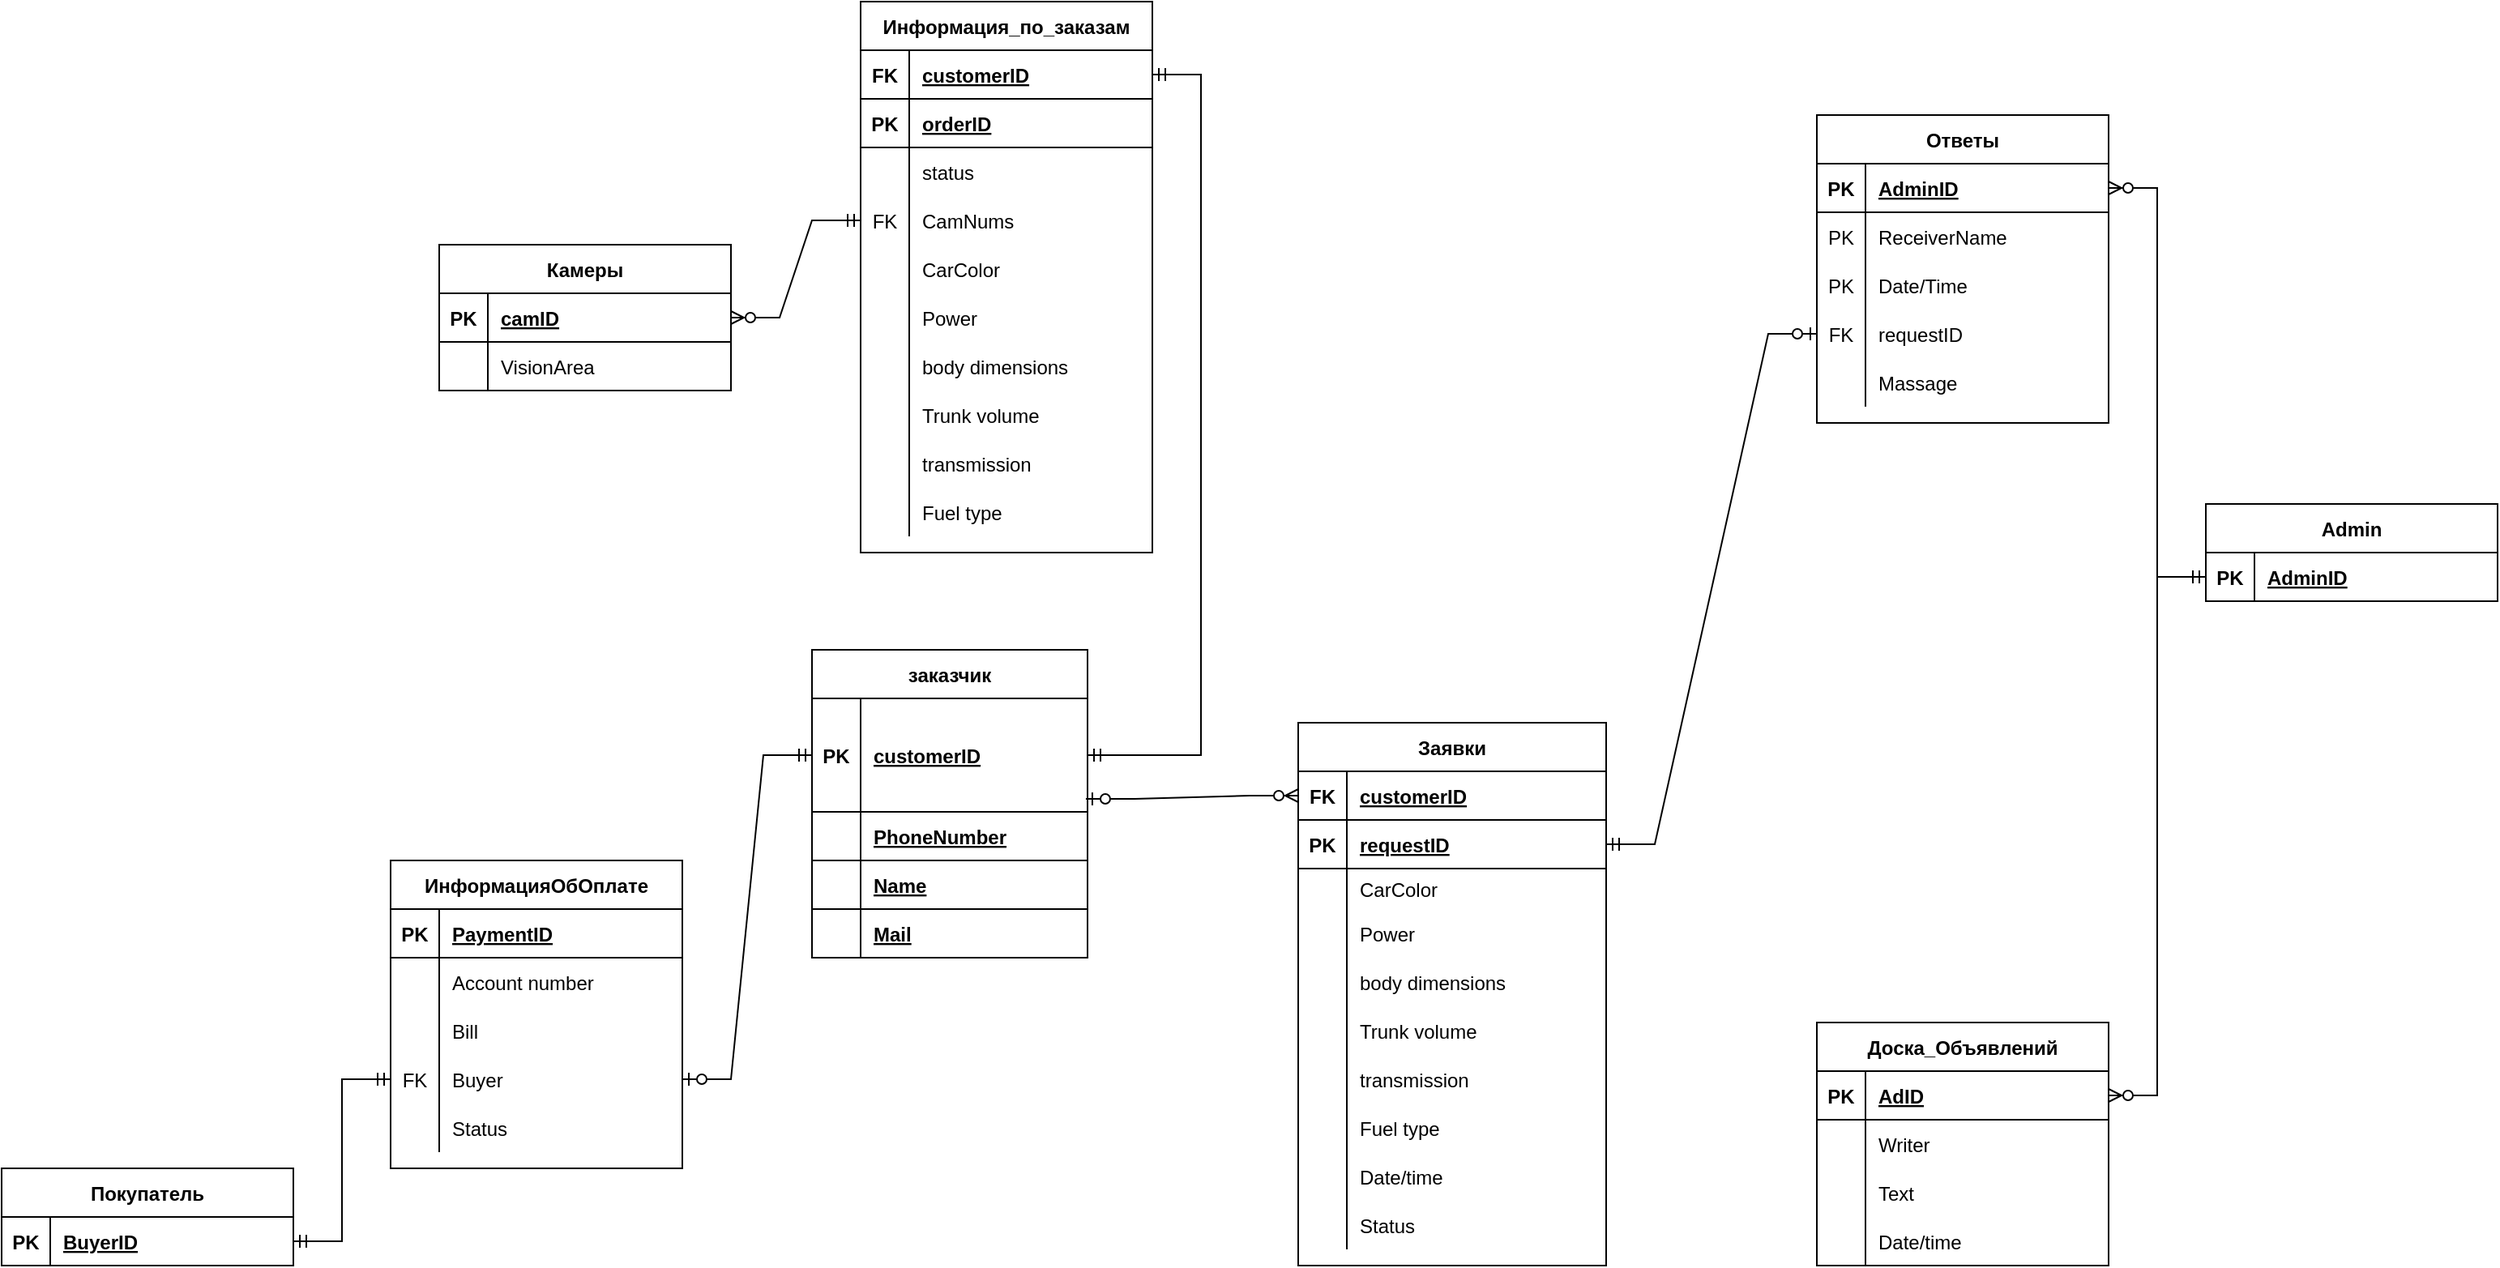 <mxfile version="15.6.1" type="github">
  <diagram id="5PPAPpFgHnyFF3GMOFxI" name="Page-1">
    <mxGraphModel dx="2310" dy="827" grid="1" gridSize="10" guides="1" tooltips="1" connect="1" arrows="1" fold="1" page="1" pageScale="1" pageWidth="827" pageHeight="1169" math="0" shadow="0">
      <root>
        <mxCell id="0" />
        <mxCell id="1" parent="0" />
        <mxCell id="l3ObExlQF_Qpt5okCLyQ-3" value="заказчик" style="shape=table;startSize=30;container=1;collapsible=1;childLayout=tableLayout;fixedRows=1;rowLines=0;fontStyle=1;align=center;resizeLast=1;" parent="1" vertex="1">
          <mxGeometry x="180" y="430" width="170" height="190" as="geometry">
            <mxRectangle x="180" y="480" width="80" height="30" as="alternateBounds" />
          </mxGeometry>
        </mxCell>
        <mxCell id="l3ObExlQF_Qpt5okCLyQ-4" value="" style="shape=partialRectangle;collapsible=0;dropTarget=0;pointerEvents=0;fillColor=none;top=0;left=0;bottom=1;right=0;points=[[0,0.5],[1,0.5]];portConstraint=eastwest;" parent="l3ObExlQF_Qpt5okCLyQ-3" vertex="1">
          <mxGeometry y="30" width="170" height="70" as="geometry" />
        </mxCell>
        <mxCell id="l3ObExlQF_Qpt5okCLyQ-5" value="PK" style="shape=partialRectangle;connectable=0;fillColor=none;top=0;left=0;bottom=0;right=0;fontStyle=1;overflow=hidden;" parent="l3ObExlQF_Qpt5okCLyQ-4" vertex="1">
          <mxGeometry width="30" height="70" as="geometry">
            <mxRectangle width="30" height="70" as="alternateBounds" />
          </mxGeometry>
        </mxCell>
        <mxCell id="l3ObExlQF_Qpt5okCLyQ-6" value="customerID" style="shape=partialRectangle;connectable=0;fillColor=none;top=0;left=0;bottom=0;right=0;align=left;spacingLeft=6;fontStyle=5;overflow=hidden;" parent="l3ObExlQF_Qpt5okCLyQ-4" vertex="1">
          <mxGeometry x="30" width="140" height="70" as="geometry">
            <mxRectangle width="140" height="70" as="alternateBounds" />
          </mxGeometry>
        </mxCell>
        <mxCell id="l3ObExlQF_Qpt5okCLyQ-190" style="shape=partialRectangle;collapsible=0;dropTarget=0;pointerEvents=0;fillColor=none;top=0;left=0;bottom=1;right=0;points=[[0,0.5],[1,0.5]];portConstraint=eastwest;" parent="l3ObExlQF_Qpt5okCLyQ-3" vertex="1">
          <mxGeometry y="100" width="170" height="30" as="geometry" />
        </mxCell>
        <mxCell id="l3ObExlQF_Qpt5okCLyQ-191" style="shape=partialRectangle;connectable=0;fillColor=none;top=0;left=0;bottom=0;right=0;fontStyle=1;overflow=hidden;" parent="l3ObExlQF_Qpt5okCLyQ-190" vertex="1">
          <mxGeometry width="30" height="30" as="geometry">
            <mxRectangle width="30" height="30" as="alternateBounds" />
          </mxGeometry>
        </mxCell>
        <mxCell id="l3ObExlQF_Qpt5okCLyQ-192" value="PhoneNumber" style="shape=partialRectangle;connectable=0;fillColor=none;top=0;left=0;bottom=0;right=0;align=left;spacingLeft=6;fontStyle=5;overflow=hidden;" parent="l3ObExlQF_Qpt5okCLyQ-190" vertex="1">
          <mxGeometry x="30" width="140" height="30" as="geometry">
            <mxRectangle width="140" height="30" as="alternateBounds" />
          </mxGeometry>
        </mxCell>
        <mxCell id="l3ObExlQF_Qpt5okCLyQ-193" style="shape=partialRectangle;collapsible=0;dropTarget=0;pointerEvents=0;fillColor=none;top=0;left=0;bottom=1;right=0;points=[[0,0.5],[1,0.5]];portConstraint=eastwest;" parent="l3ObExlQF_Qpt5okCLyQ-3" vertex="1">
          <mxGeometry y="130" width="170" height="30" as="geometry" />
        </mxCell>
        <mxCell id="l3ObExlQF_Qpt5okCLyQ-194" style="shape=partialRectangle;connectable=0;fillColor=none;top=0;left=0;bottom=0;right=0;fontStyle=1;overflow=hidden;" parent="l3ObExlQF_Qpt5okCLyQ-193" vertex="1">
          <mxGeometry width="30" height="30" as="geometry">
            <mxRectangle width="30" height="30" as="alternateBounds" />
          </mxGeometry>
        </mxCell>
        <mxCell id="l3ObExlQF_Qpt5okCLyQ-195" value="Name" style="shape=partialRectangle;connectable=0;fillColor=none;top=0;left=0;bottom=0;right=0;align=left;spacingLeft=6;fontStyle=5;overflow=hidden;" parent="l3ObExlQF_Qpt5okCLyQ-193" vertex="1">
          <mxGeometry x="30" width="140" height="30" as="geometry">
            <mxRectangle width="140" height="30" as="alternateBounds" />
          </mxGeometry>
        </mxCell>
        <mxCell id="l3ObExlQF_Qpt5okCLyQ-196" style="shape=partialRectangle;collapsible=0;dropTarget=0;pointerEvents=0;fillColor=none;top=0;left=0;bottom=1;right=0;points=[[0,0.5],[1,0.5]];portConstraint=eastwest;" parent="l3ObExlQF_Qpt5okCLyQ-3" vertex="1">
          <mxGeometry y="160" width="170" height="30" as="geometry" />
        </mxCell>
        <mxCell id="l3ObExlQF_Qpt5okCLyQ-197" style="shape=partialRectangle;connectable=0;fillColor=none;top=0;left=0;bottom=0;right=0;fontStyle=1;overflow=hidden;" parent="l3ObExlQF_Qpt5okCLyQ-196" vertex="1">
          <mxGeometry width="30" height="30" as="geometry">
            <mxRectangle width="30" height="30" as="alternateBounds" />
          </mxGeometry>
        </mxCell>
        <mxCell id="l3ObExlQF_Qpt5okCLyQ-198" value="Mail" style="shape=partialRectangle;connectable=0;fillColor=none;top=0;left=0;bottom=0;right=0;align=left;spacingLeft=6;fontStyle=5;overflow=hidden;" parent="l3ObExlQF_Qpt5okCLyQ-196" vertex="1">
          <mxGeometry x="30" width="140" height="30" as="geometry">
            <mxRectangle width="140" height="30" as="alternateBounds" />
          </mxGeometry>
        </mxCell>
        <mxCell id="l3ObExlQF_Qpt5okCLyQ-16" value="Ответы" style="shape=table;startSize=30;container=1;collapsible=1;childLayout=tableLayout;fixedRows=1;rowLines=0;fontStyle=1;align=center;resizeLast=1;" parent="1" vertex="1">
          <mxGeometry x="800" y="100" width="180" height="190" as="geometry" />
        </mxCell>
        <mxCell id="l3ObExlQF_Qpt5okCLyQ-17" value="" style="shape=partialRectangle;collapsible=0;dropTarget=0;pointerEvents=0;fillColor=none;top=0;left=0;bottom=1;right=0;points=[[0,0.5],[1,0.5]];portConstraint=eastwest;" parent="l3ObExlQF_Qpt5okCLyQ-16" vertex="1">
          <mxGeometry y="30" width="180" height="30" as="geometry" />
        </mxCell>
        <mxCell id="l3ObExlQF_Qpt5okCLyQ-18" value="PK" style="shape=partialRectangle;connectable=0;fillColor=none;top=0;left=0;bottom=0;right=0;fontStyle=1;overflow=hidden;" parent="l3ObExlQF_Qpt5okCLyQ-17" vertex="1">
          <mxGeometry width="30" height="30" as="geometry">
            <mxRectangle width="30" height="30" as="alternateBounds" />
          </mxGeometry>
        </mxCell>
        <mxCell id="l3ObExlQF_Qpt5okCLyQ-19" value="AdminID" style="shape=partialRectangle;connectable=0;fillColor=none;top=0;left=0;bottom=0;right=0;align=left;spacingLeft=6;fontStyle=5;overflow=hidden;" parent="l3ObExlQF_Qpt5okCLyQ-17" vertex="1">
          <mxGeometry x="30" width="150" height="30" as="geometry">
            <mxRectangle width="150" height="30" as="alternateBounds" />
          </mxGeometry>
        </mxCell>
        <mxCell id="l3ObExlQF_Qpt5okCLyQ-20" value="" style="shape=partialRectangle;collapsible=0;dropTarget=0;pointerEvents=0;fillColor=none;top=0;left=0;bottom=0;right=0;points=[[0,0.5],[1,0.5]];portConstraint=eastwest;" parent="l3ObExlQF_Qpt5okCLyQ-16" vertex="1">
          <mxGeometry y="60" width="180" height="30" as="geometry" />
        </mxCell>
        <mxCell id="l3ObExlQF_Qpt5okCLyQ-21" value="PK" style="shape=partialRectangle;connectable=0;fillColor=none;top=0;left=0;bottom=0;right=0;editable=1;overflow=hidden;" parent="l3ObExlQF_Qpt5okCLyQ-20" vertex="1">
          <mxGeometry width="30" height="30" as="geometry">
            <mxRectangle width="30" height="30" as="alternateBounds" />
          </mxGeometry>
        </mxCell>
        <mxCell id="l3ObExlQF_Qpt5okCLyQ-22" value="ReceiverName" style="shape=partialRectangle;connectable=0;fillColor=none;top=0;left=0;bottom=0;right=0;align=left;spacingLeft=6;overflow=hidden;" parent="l3ObExlQF_Qpt5okCLyQ-20" vertex="1">
          <mxGeometry x="30" width="150" height="30" as="geometry">
            <mxRectangle width="150" height="30" as="alternateBounds" />
          </mxGeometry>
        </mxCell>
        <mxCell id="l3ObExlQF_Qpt5okCLyQ-23" value="" style="shape=partialRectangle;collapsible=0;dropTarget=0;pointerEvents=0;fillColor=none;top=0;left=0;bottom=0;right=0;points=[[0,0.5],[1,0.5]];portConstraint=eastwest;" parent="l3ObExlQF_Qpt5okCLyQ-16" vertex="1">
          <mxGeometry y="90" width="180" height="30" as="geometry" />
        </mxCell>
        <mxCell id="l3ObExlQF_Qpt5okCLyQ-24" value="PK" style="shape=partialRectangle;connectable=0;fillColor=none;top=0;left=0;bottom=0;right=0;editable=1;overflow=hidden;" parent="l3ObExlQF_Qpt5okCLyQ-23" vertex="1">
          <mxGeometry width="30" height="30" as="geometry">
            <mxRectangle width="30" height="30" as="alternateBounds" />
          </mxGeometry>
        </mxCell>
        <mxCell id="l3ObExlQF_Qpt5okCLyQ-25" value="Date/Time" style="shape=partialRectangle;connectable=0;fillColor=none;top=0;left=0;bottom=0;right=0;align=left;spacingLeft=6;overflow=hidden;" parent="l3ObExlQF_Qpt5okCLyQ-23" vertex="1">
          <mxGeometry x="30" width="150" height="30" as="geometry">
            <mxRectangle width="150" height="30" as="alternateBounds" />
          </mxGeometry>
        </mxCell>
        <mxCell id="l3ObExlQF_Qpt5okCLyQ-264" style="shape=partialRectangle;collapsible=0;dropTarget=0;pointerEvents=0;fillColor=none;top=0;left=0;bottom=0;right=0;points=[[0,0.5],[1,0.5]];portConstraint=eastwest;" parent="l3ObExlQF_Qpt5okCLyQ-16" vertex="1">
          <mxGeometry y="120" width="180" height="30" as="geometry" />
        </mxCell>
        <mxCell id="l3ObExlQF_Qpt5okCLyQ-265" value="FK" style="shape=partialRectangle;connectable=0;fillColor=none;top=0;left=0;bottom=0;right=0;editable=1;overflow=hidden;" parent="l3ObExlQF_Qpt5okCLyQ-264" vertex="1">
          <mxGeometry width="30" height="30" as="geometry">
            <mxRectangle width="30" height="30" as="alternateBounds" />
          </mxGeometry>
        </mxCell>
        <mxCell id="l3ObExlQF_Qpt5okCLyQ-266" value="requestID" style="shape=partialRectangle;connectable=0;fillColor=none;top=0;left=0;bottom=0;right=0;align=left;spacingLeft=6;overflow=hidden;" parent="l3ObExlQF_Qpt5okCLyQ-264" vertex="1">
          <mxGeometry x="30" width="150" height="30" as="geometry">
            <mxRectangle width="150" height="30" as="alternateBounds" />
          </mxGeometry>
        </mxCell>
        <mxCell id="l3ObExlQF_Qpt5okCLyQ-26" value="" style="shape=partialRectangle;collapsible=0;dropTarget=0;pointerEvents=0;fillColor=none;top=0;left=0;bottom=0;right=0;points=[[0,0.5],[1,0.5]];portConstraint=eastwest;" parent="l3ObExlQF_Qpt5okCLyQ-16" vertex="1">
          <mxGeometry y="150" width="180" height="30" as="geometry" />
        </mxCell>
        <mxCell id="l3ObExlQF_Qpt5okCLyQ-27" value="" style="shape=partialRectangle;connectable=0;fillColor=none;top=0;left=0;bottom=0;right=0;editable=1;overflow=hidden;" parent="l3ObExlQF_Qpt5okCLyQ-26" vertex="1">
          <mxGeometry width="30" height="30" as="geometry">
            <mxRectangle width="30" height="30" as="alternateBounds" />
          </mxGeometry>
        </mxCell>
        <mxCell id="l3ObExlQF_Qpt5okCLyQ-28" value="Massage" style="shape=partialRectangle;connectable=0;fillColor=none;top=0;left=0;bottom=0;right=0;align=left;spacingLeft=6;overflow=hidden;" parent="l3ObExlQF_Qpt5okCLyQ-26" vertex="1">
          <mxGeometry x="30" width="150" height="30" as="geometry">
            <mxRectangle width="150" height="30" as="alternateBounds" />
          </mxGeometry>
        </mxCell>
        <mxCell id="l3ObExlQF_Qpt5okCLyQ-29" value="Информация_по_заказам" style="shape=table;startSize=30;container=1;collapsible=1;childLayout=tableLayout;fixedRows=1;rowLines=0;fontStyle=1;align=center;resizeLast=1;" parent="1" vertex="1">
          <mxGeometry x="210" y="30" width="180" height="340" as="geometry">
            <mxRectangle x="390" y="125" width="180" height="30" as="alternateBounds" />
          </mxGeometry>
        </mxCell>
        <mxCell id="l3ObExlQF_Qpt5okCLyQ-259" style="shape=partialRectangle;collapsible=0;dropTarget=0;pointerEvents=0;fillColor=none;top=0;left=0;bottom=1;right=0;points=[[0,0.5],[1,0.5]];portConstraint=eastwest;" parent="l3ObExlQF_Qpt5okCLyQ-29" vertex="1">
          <mxGeometry y="30" width="180" height="30" as="geometry" />
        </mxCell>
        <mxCell id="l3ObExlQF_Qpt5okCLyQ-260" value="FK" style="shape=partialRectangle;connectable=0;fillColor=none;top=0;left=0;bottom=0;right=0;fontStyle=1;overflow=hidden;" parent="l3ObExlQF_Qpt5okCLyQ-259" vertex="1">
          <mxGeometry width="30" height="30" as="geometry">
            <mxRectangle width="30" height="30" as="alternateBounds" />
          </mxGeometry>
        </mxCell>
        <mxCell id="l3ObExlQF_Qpt5okCLyQ-261" value="customerID" style="shape=partialRectangle;connectable=0;fillColor=none;top=0;left=0;bottom=0;right=0;align=left;spacingLeft=6;fontStyle=5;overflow=hidden;" parent="l3ObExlQF_Qpt5okCLyQ-259" vertex="1">
          <mxGeometry x="30" width="150" height="30" as="geometry">
            <mxRectangle width="150" height="30" as="alternateBounds" />
          </mxGeometry>
        </mxCell>
        <mxCell id="l3ObExlQF_Qpt5okCLyQ-30" value="" style="shape=partialRectangle;collapsible=0;dropTarget=0;pointerEvents=0;fillColor=none;top=0;left=0;bottom=1;right=0;points=[[0,0.5],[1,0.5]];portConstraint=eastwest;" parent="l3ObExlQF_Qpt5okCLyQ-29" vertex="1">
          <mxGeometry y="60" width="180" height="30" as="geometry" />
        </mxCell>
        <mxCell id="l3ObExlQF_Qpt5okCLyQ-31" value="PK" style="shape=partialRectangle;connectable=0;fillColor=none;top=0;left=0;bottom=0;right=0;fontStyle=1;overflow=hidden;" parent="l3ObExlQF_Qpt5okCLyQ-30" vertex="1">
          <mxGeometry width="30" height="30" as="geometry">
            <mxRectangle width="30" height="30" as="alternateBounds" />
          </mxGeometry>
        </mxCell>
        <mxCell id="l3ObExlQF_Qpt5okCLyQ-32" value="orderID" style="shape=partialRectangle;connectable=0;fillColor=none;top=0;left=0;bottom=0;right=0;align=left;spacingLeft=6;fontStyle=5;overflow=hidden;" parent="l3ObExlQF_Qpt5okCLyQ-30" vertex="1">
          <mxGeometry x="30" width="150" height="30" as="geometry">
            <mxRectangle width="150" height="30" as="alternateBounds" />
          </mxGeometry>
        </mxCell>
        <mxCell id="l3ObExlQF_Qpt5okCLyQ-33" value="" style="shape=partialRectangle;collapsible=0;dropTarget=0;pointerEvents=0;fillColor=none;top=0;left=0;bottom=0;right=0;points=[[0,0.5],[1,0.5]];portConstraint=eastwest;" parent="l3ObExlQF_Qpt5okCLyQ-29" vertex="1">
          <mxGeometry y="90" width="180" height="30" as="geometry" />
        </mxCell>
        <mxCell id="l3ObExlQF_Qpt5okCLyQ-34" value="" style="shape=partialRectangle;connectable=0;fillColor=none;top=0;left=0;bottom=0;right=0;editable=1;overflow=hidden;" parent="l3ObExlQF_Qpt5okCLyQ-33" vertex="1">
          <mxGeometry width="30" height="30" as="geometry">
            <mxRectangle width="30" height="30" as="alternateBounds" />
          </mxGeometry>
        </mxCell>
        <mxCell id="l3ObExlQF_Qpt5okCLyQ-35" value="status" style="shape=partialRectangle;connectable=0;fillColor=none;top=0;left=0;bottom=0;right=0;align=left;spacingLeft=6;overflow=hidden;" parent="l3ObExlQF_Qpt5okCLyQ-33" vertex="1">
          <mxGeometry x="30" width="150" height="30" as="geometry">
            <mxRectangle width="150" height="30" as="alternateBounds" />
          </mxGeometry>
        </mxCell>
        <mxCell id="l3ObExlQF_Qpt5okCLyQ-36" value="" style="shape=partialRectangle;collapsible=0;dropTarget=0;pointerEvents=0;fillColor=none;top=0;left=0;bottom=0;right=0;points=[[0,0.5],[1,0.5]];portConstraint=eastwest;" parent="l3ObExlQF_Qpt5okCLyQ-29" vertex="1">
          <mxGeometry y="120" width="180" height="30" as="geometry" />
        </mxCell>
        <mxCell id="l3ObExlQF_Qpt5okCLyQ-37" value="FK" style="shape=partialRectangle;connectable=0;fillColor=none;top=0;left=0;bottom=0;right=0;editable=1;overflow=hidden;" parent="l3ObExlQF_Qpt5okCLyQ-36" vertex="1">
          <mxGeometry width="30" height="30" as="geometry">
            <mxRectangle width="30" height="30" as="alternateBounds" />
          </mxGeometry>
        </mxCell>
        <mxCell id="l3ObExlQF_Qpt5okCLyQ-38" value="CamNums" style="shape=partialRectangle;connectable=0;fillColor=none;top=0;left=0;bottom=0;right=0;align=left;spacingLeft=6;overflow=hidden;" parent="l3ObExlQF_Qpt5okCLyQ-36" vertex="1">
          <mxGeometry x="30" width="150" height="30" as="geometry">
            <mxRectangle width="150" height="30" as="alternateBounds" />
          </mxGeometry>
        </mxCell>
        <mxCell id="l3ObExlQF_Qpt5okCLyQ-230" style="shape=partialRectangle;collapsible=0;dropTarget=0;pointerEvents=0;fillColor=none;top=0;left=0;bottom=0;right=0;points=[[0,0.5],[1,0.5]];portConstraint=eastwest;" parent="l3ObExlQF_Qpt5okCLyQ-29" vertex="1">
          <mxGeometry y="150" width="180" height="30" as="geometry" />
        </mxCell>
        <mxCell id="l3ObExlQF_Qpt5okCLyQ-231" style="shape=partialRectangle;connectable=0;fillColor=none;top=0;left=0;bottom=0;right=0;editable=1;overflow=hidden;" parent="l3ObExlQF_Qpt5okCLyQ-230" vertex="1">
          <mxGeometry width="30" height="30" as="geometry">
            <mxRectangle width="30" height="30" as="alternateBounds" />
          </mxGeometry>
        </mxCell>
        <mxCell id="l3ObExlQF_Qpt5okCLyQ-232" value="CarColor" style="shape=partialRectangle;connectable=0;fillColor=none;top=0;left=0;bottom=0;right=0;align=left;spacingLeft=6;overflow=hidden;" parent="l3ObExlQF_Qpt5okCLyQ-230" vertex="1">
          <mxGeometry x="30" width="150" height="30" as="geometry">
            <mxRectangle width="150" height="30" as="alternateBounds" />
          </mxGeometry>
        </mxCell>
        <mxCell id="l3ObExlQF_Qpt5okCLyQ-233" style="shape=partialRectangle;collapsible=0;dropTarget=0;pointerEvents=0;fillColor=none;top=0;left=0;bottom=0;right=0;points=[[0,0.5],[1,0.5]];portConstraint=eastwest;" parent="l3ObExlQF_Qpt5okCLyQ-29" vertex="1">
          <mxGeometry y="180" width="180" height="30" as="geometry" />
        </mxCell>
        <mxCell id="l3ObExlQF_Qpt5okCLyQ-234" style="shape=partialRectangle;connectable=0;fillColor=none;top=0;left=0;bottom=0;right=0;editable=1;overflow=hidden;" parent="l3ObExlQF_Qpt5okCLyQ-233" vertex="1">
          <mxGeometry width="30" height="30" as="geometry">
            <mxRectangle width="30" height="30" as="alternateBounds" />
          </mxGeometry>
        </mxCell>
        <mxCell id="l3ObExlQF_Qpt5okCLyQ-235" value="Power" style="shape=partialRectangle;connectable=0;fillColor=none;top=0;left=0;bottom=0;right=0;align=left;spacingLeft=6;overflow=hidden;" parent="l3ObExlQF_Qpt5okCLyQ-233" vertex="1">
          <mxGeometry x="30" width="150" height="30" as="geometry">
            <mxRectangle width="150" height="30" as="alternateBounds" />
          </mxGeometry>
        </mxCell>
        <mxCell id="l3ObExlQF_Qpt5okCLyQ-236" style="shape=partialRectangle;collapsible=0;dropTarget=0;pointerEvents=0;fillColor=none;top=0;left=0;bottom=0;right=0;points=[[0,0.5],[1,0.5]];portConstraint=eastwest;" parent="l3ObExlQF_Qpt5okCLyQ-29" vertex="1">
          <mxGeometry y="210" width="180" height="30" as="geometry" />
        </mxCell>
        <mxCell id="l3ObExlQF_Qpt5okCLyQ-237" style="shape=partialRectangle;connectable=0;fillColor=none;top=0;left=0;bottom=0;right=0;editable=1;overflow=hidden;" parent="l3ObExlQF_Qpt5okCLyQ-236" vertex="1">
          <mxGeometry width="30" height="30" as="geometry">
            <mxRectangle width="30" height="30" as="alternateBounds" />
          </mxGeometry>
        </mxCell>
        <mxCell id="l3ObExlQF_Qpt5okCLyQ-238" value="body dimensions" style="shape=partialRectangle;connectable=0;fillColor=none;top=0;left=0;bottom=0;right=0;align=left;spacingLeft=6;overflow=hidden;" parent="l3ObExlQF_Qpt5okCLyQ-236" vertex="1">
          <mxGeometry x="30" width="150" height="30" as="geometry">
            <mxRectangle width="150" height="30" as="alternateBounds" />
          </mxGeometry>
        </mxCell>
        <mxCell id="l3ObExlQF_Qpt5okCLyQ-239" style="shape=partialRectangle;collapsible=0;dropTarget=0;pointerEvents=0;fillColor=none;top=0;left=0;bottom=0;right=0;points=[[0,0.5],[1,0.5]];portConstraint=eastwest;" parent="l3ObExlQF_Qpt5okCLyQ-29" vertex="1">
          <mxGeometry y="240" width="180" height="30" as="geometry" />
        </mxCell>
        <mxCell id="l3ObExlQF_Qpt5okCLyQ-240" style="shape=partialRectangle;connectable=0;fillColor=none;top=0;left=0;bottom=0;right=0;editable=1;overflow=hidden;" parent="l3ObExlQF_Qpt5okCLyQ-239" vertex="1">
          <mxGeometry width="30" height="30" as="geometry">
            <mxRectangle width="30" height="30" as="alternateBounds" />
          </mxGeometry>
        </mxCell>
        <mxCell id="l3ObExlQF_Qpt5okCLyQ-241" value="Trunk volume" style="shape=partialRectangle;connectable=0;fillColor=none;top=0;left=0;bottom=0;right=0;align=left;spacingLeft=6;overflow=hidden;" parent="l3ObExlQF_Qpt5okCLyQ-239" vertex="1">
          <mxGeometry x="30" width="150" height="30" as="geometry">
            <mxRectangle width="150" height="30" as="alternateBounds" />
          </mxGeometry>
        </mxCell>
        <mxCell id="l3ObExlQF_Qpt5okCLyQ-242" style="shape=partialRectangle;collapsible=0;dropTarget=0;pointerEvents=0;fillColor=none;top=0;left=0;bottom=0;right=0;points=[[0,0.5],[1,0.5]];portConstraint=eastwest;" parent="l3ObExlQF_Qpt5okCLyQ-29" vertex="1">
          <mxGeometry y="270" width="180" height="30" as="geometry" />
        </mxCell>
        <mxCell id="l3ObExlQF_Qpt5okCLyQ-243" style="shape=partialRectangle;connectable=0;fillColor=none;top=0;left=0;bottom=0;right=0;editable=1;overflow=hidden;" parent="l3ObExlQF_Qpt5okCLyQ-242" vertex="1">
          <mxGeometry width="30" height="30" as="geometry">
            <mxRectangle width="30" height="30" as="alternateBounds" />
          </mxGeometry>
        </mxCell>
        <mxCell id="l3ObExlQF_Qpt5okCLyQ-244" value="transmission" style="shape=partialRectangle;connectable=0;fillColor=none;top=0;left=0;bottom=0;right=0;align=left;spacingLeft=6;overflow=hidden;" parent="l3ObExlQF_Qpt5okCLyQ-242" vertex="1">
          <mxGeometry x="30" width="150" height="30" as="geometry">
            <mxRectangle width="150" height="30" as="alternateBounds" />
          </mxGeometry>
        </mxCell>
        <mxCell id="l3ObExlQF_Qpt5okCLyQ-245" style="shape=partialRectangle;collapsible=0;dropTarget=0;pointerEvents=0;fillColor=none;top=0;left=0;bottom=0;right=0;points=[[0,0.5],[1,0.5]];portConstraint=eastwest;" parent="l3ObExlQF_Qpt5okCLyQ-29" vertex="1">
          <mxGeometry y="300" width="180" height="30" as="geometry" />
        </mxCell>
        <mxCell id="l3ObExlQF_Qpt5okCLyQ-246" style="shape=partialRectangle;connectable=0;fillColor=none;top=0;left=0;bottom=0;right=0;editable=1;overflow=hidden;" parent="l3ObExlQF_Qpt5okCLyQ-245" vertex="1">
          <mxGeometry width="30" height="30" as="geometry">
            <mxRectangle width="30" height="30" as="alternateBounds" />
          </mxGeometry>
        </mxCell>
        <mxCell id="l3ObExlQF_Qpt5okCLyQ-247" value="Fuel type" style="shape=partialRectangle;connectable=0;fillColor=none;top=0;left=0;bottom=0;right=0;align=left;spacingLeft=6;overflow=hidden;" parent="l3ObExlQF_Qpt5okCLyQ-245" vertex="1">
          <mxGeometry x="30" width="150" height="30" as="geometry">
            <mxRectangle width="150" height="30" as="alternateBounds" />
          </mxGeometry>
        </mxCell>
        <mxCell id="l3ObExlQF_Qpt5okCLyQ-55" value="Admin" style="shape=table;startSize=30;container=1;collapsible=1;childLayout=tableLayout;fixedRows=1;rowLines=0;fontStyle=1;align=center;resizeLast=1;" parent="1" vertex="1">
          <mxGeometry x="1040" y="340" width="180" height="60" as="geometry" />
        </mxCell>
        <mxCell id="l3ObExlQF_Qpt5okCLyQ-56" value="" style="shape=partialRectangle;collapsible=0;dropTarget=0;pointerEvents=0;fillColor=none;top=0;left=0;bottom=1;right=0;points=[[0,0.5],[1,0.5]];portConstraint=eastwest;" parent="l3ObExlQF_Qpt5okCLyQ-55" vertex="1">
          <mxGeometry y="30" width="180" height="30" as="geometry" />
        </mxCell>
        <mxCell id="l3ObExlQF_Qpt5okCLyQ-57" value="PK" style="shape=partialRectangle;connectable=0;fillColor=none;top=0;left=0;bottom=0;right=0;fontStyle=1;overflow=hidden;" parent="l3ObExlQF_Qpt5okCLyQ-56" vertex="1">
          <mxGeometry width="30" height="30" as="geometry">
            <mxRectangle width="30" height="30" as="alternateBounds" />
          </mxGeometry>
        </mxCell>
        <mxCell id="l3ObExlQF_Qpt5okCLyQ-58" value="AdminID" style="shape=partialRectangle;connectable=0;fillColor=none;top=0;left=0;bottom=0;right=0;align=left;spacingLeft=6;fontStyle=5;overflow=hidden;" parent="l3ObExlQF_Qpt5okCLyQ-56" vertex="1">
          <mxGeometry x="30" width="150" height="30" as="geometry">
            <mxRectangle width="150" height="30" as="alternateBounds" />
          </mxGeometry>
        </mxCell>
        <mxCell id="l3ObExlQF_Qpt5okCLyQ-68" value="Доска_Объявлений" style="shape=table;startSize=30;container=1;collapsible=1;childLayout=tableLayout;fixedRows=1;rowLines=0;fontStyle=1;align=center;resizeLast=1;" parent="1" vertex="1">
          <mxGeometry x="800" y="660" width="180" height="150" as="geometry" />
        </mxCell>
        <mxCell id="l3ObExlQF_Qpt5okCLyQ-69" value="" style="shape=partialRectangle;collapsible=0;dropTarget=0;pointerEvents=0;fillColor=none;top=0;left=0;bottom=1;right=0;points=[[0,0.5],[1,0.5]];portConstraint=eastwest;" parent="l3ObExlQF_Qpt5okCLyQ-68" vertex="1">
          <mxGeometry y="30" width="180" height="30" as="geometry" />
        </mxCell>
        <mxCell id="l3ObExlQF_Qpt5okCLyQ-70" value="PK" style="shape=partialRectangle;connectable=0;fillColor=none;top=0;left=0;bottom=0;right=0;fontStyle=1;overflow=hidden;" parent="l3ObExlQF_Qpt5okCLyQ-69" vertex="1">
          <mxGeometry width="30" height="30" as="geometry">
            <mxRectangle width="30" height="30" as="alternateBounds" />
          </mxGeometry>
        </mxCell>
        <mxCell id="l3ObExlQF_Qpt5okCLyQ-71" value="AdID" style="shape=partialRectangle;connectable=0;fillColor=none;top=0;left=0;bottom=0;right=0;align=left;spacingLeft=6;fontStyle=5;overflow=hidden;" parent="l3ObExlQF_Qpt5okCLyQ-69" vertex="1">
          <mxGeometry x="30" width="150" height="30" as="geometry">
            <mxRectangle width="150" height="30" as="alternateBounds" />
          </mxGeometry>
        </mxCell>
        <mxCell id="l3ObExlQF_Qpt5okCLyQ-72" value="" style="shape=partialRectangle;collapsible=0;dropTarget=0;pointerEvents=0;fillColor=none;top=0;left=0;bottom=0;right=0;points=[[0,0.5],[1,0.5]];portConstraint=eastwest;" parent="l3ObExlQF_Qpt5okCLyQ-68" vertex="1">
          <mxGeometry y="60" width="180" height="30" as="geometry" />
        </mxCell>
        <mxCell id="l3ObExlQF_Qpt5okCLyQ-73" value="" style="shape=partialRectangle;connectable=0;fillColor=none;top=0;left=0;bottom=0;right=0;editable=1;overflow=hidden;" parent="l3ObExlQF_Qpt5okCLyQ-72" vertex="1">
          <mxGeometry width="30" height="30" as="geometry">
            <mxRectangle width="30" height="30" as="alternateBounds" />
          </mxGeometry>
        </mxCell>
        <mxCell id="l3ObExlQF_Qpt5okCLyQ-74" value="Writer" style="shape=partialRectangle;connectable=0;fillColor=none;top=0;left=0;bottom=0;right=0;align=left;spacingLeft=6;overflow=hidden;" parent="l3ObExlQF_Qpt5okCLyQ-72" vertex="1">
          <mxGeometry x="30" width="150" height="30" as="geometry">
            <mxRectangle width="150" height="30" as="alternateBounds" />
          </mxGeometry>
        </mxCell>
        <mxCell id="l3ObExlQF_Qpt5okCLyQ-75" value="" style="shape=partialRectangle;collapsible=0;dropTarget=0;pointerEvents=0;fillColor=none;top=0;left=0;bottom=0;right=0;points=[[0,0.5],[1,0.5]];portConstraint=eastwest;" parent="l3ObExlQF_Qpt5okCLyQ-68" vertex="1">
          <mxGeometry y="90" width="180" height="30" as="geometry" />
        </mxCell>
        <mxCell id="l3ObExlQF_Qpt5okCLyQ-76" value="" style="shape=partialRectangle;connectable=0;fillColor=none;top=0;left=0;bottom=0;right=0;editable=1;overflow=hidden;" parent="l3ObExlQF_Qpt5okCLyQ-75" vertex="1">
          <mxGeometry width="30" height="30" as="geometry">
            <mxRectangle width="30" height="30" as="alternateBounds" />
          </mxGeometry>
        </mxCell>
        <mxCell id="l3ObExlQF_Qpt5okCLyQ-77" value="Text" style="shape=partialRectangle;connectable=0;fillColor=none;top=0;left=0;bottom=0;right=0;align=left;spacingLeft=6;overflow=hidden;" parent="l3ObExlQF_Qpt5okCLyQ-75" vertex="1">
          <mxGeometry x="30" width="150" height="30" as="geometry">
            <mxRectangle width="150" height="30" as="alternateBounds" />
          </mxGeometry>
        </mxCell>
        <mxCell id="l3ObExlQF_Qpt5okCLyQ-78" value="" style="shape=partialRectangle;collapsible=0;dropTarget=0;pointerEvents=0;fillColor=none;top=0;left=0;bottom=0;right=0;points=[[0,0.5],[1,0.5]];portConstraint=eastwest;" parent="l3ObExlQF_Qpt5okCLyQ-68" vertex="1">
          <mxGeometry y="120" width="180" height="30" as="geometry" />
        </mxCell>
        <mxCell id="l3ObExlQF_Qpt5okCLyQ-79" value="" style="shape=partialRectangle;connectable=0;fillColor=none;top=0;left=0;bottom=0;right=0;editable=1;overflow=hidden;" parent="l3ObExlQF_Qpt5okCLyQ-78" vertex="1">
          <mxGeometry width="30" height="30" as="geometry">
            <mxRectangle width="30" height="30" as="alternateBounds" />
          </mxGeometry>
        </mxCell>
        <mxCell id="l3ObExlQF_Qpt5okCLyQ-80" value="Date/time" style="shape=partialRectangle;connectable=0;fillColor=none;top=0;left=0;bottom=0;right=0;align=left;spacingLeft=6;overflow=hidden;" parent="l3ObExlQF_Qpt5okCLyQ-78" vertex="1">
          <mxGeometry x="30" width="150" height="30" as="geometry">
            <mxRectangle width="150" height="30" as="alternateBounds" />
          </mxGeometry>
        </mxCell>
        <mxCell id="l3ObExlQF_Qpt5okCLyQ-98" value="Заявки" style="shape=table;startSize=30;container=1;collapsible=1;childLayout=tableLayout;fixedRows=1;rowLines=0;fontStyle=1;align=center;resizeLast=1;" parent="1" vertex="1">
          <mxGeometry x="480" y="475" width="190" height="335" as="geometry" />
        </mxCell>
        <mxCell id="l3ObExlQF_Qpt5okCLyQ-220" style="shape=partialRectangle;collapsible=0;dropTarget=0;pointerEvents=0;fillColor=none;top=0;left=0;bottom=1;right=0;points=[[0,0.5],[1,0.5]];portConstraint=eastwest;" parent="l3ObExlQF_Qpt5okCLyQ-98" vertex="1">
          <mxGeometry y="30" width="190" height="30" as="geometry" />
        </mxCell>
        <mxCell id="l3ObExlQF_Qpt5okCLyQ-221" value="FK" style="shape=partialRectangle;connectable=0;fillColor=none;top=0;left=0;bottom=0;right=0;fontStyle=1;overflow=hidden;" parent="l3ObExlQF_Qpt5okCLyQ-220" vertex="1">
          <mxGeometry width="30" height="30" as="geometry">
            <mxRectangle width="30" height="30" as="alternateBounds" />
          </mxGeometry>
        </mxCell>
        <mxCell id="l3ObExlQF_Qpt5okCLyQ-222" value="customerID" style="shape=partialRectangle;connectable=0;fillColor=none;top=0;left=0;bottom=0;right=0;align=left;spacingLeft=6;fontStyle=5;overflow=hidden;" parent="l3ObExlQF_Qpt5okCLyQ-220" vertex="1">
          <mxGeometry x="30" width="160" height="30" as="geometry">
            <mxRectangle width="160" height="30" as="alternateBounds" />
          </mxGeometry>
        </mxCell>
        <mxCell id="l3ObExlQF_Qpt5okCLyQ-99" value="" style="shape=partialRectangle;collapsible=0;dropTarget=0;pointerEvents=0;fillColor=none;top=0;left=0;bottom=1;right=0;points=[[0,0.5],[1,0.5]];portConstraint=eastwest;" parent="l3ObExlQF_Qpt5okCLyQ-98" vertex="1">
          <mxGeometry y="60" width="190" height="30" as="geometry" />
        </mxCell>
        <mxCell id="l3ObExlQF_Qpt5okCLyQ-100" value="PK" style="shape=partialRectangle;connectable=0;fillColor=none;top=0;left=0;bottom=0;right=0;fontStyle=1;overflow=hidden;" parent="l3ObExlQF_Qpt5okCLyQ-99" vertex="1">
          <mxGeometry width="30" height="30" as="geometry">
            <mxRectangle width="30" height="30" as="alternateBounds" />
          </mxGeometry>
        </mxCell>
        <mxCell id="l3ObExlQF_Qpt5okCLyQ-101" value="requestID" style="shape=partialRectangle;connectable=0;fillColor=none;top=0;left=0;bottom=0;right=0;align=left;spacingLeft=6;fontStyle=5;overflow=hidden;" parent="l3ObExlQF_Qpt5okCLyQ-99" vertex="1">
          <mxGeometry x="30" width="160" height="30" as="geometry">
            <mxRectangle width="160" height="30" as="alternateBounds" />
          </mxGeometry>
        </mxCell>
        <mxCell id="l3ObExlQF_Qpt5okCLyQ-102" value="" style="shape=partialRectangle;collapsible=0;dropTarget=0;pointerEvents=0;fillColor=none;top=0;left=0;bottom=0;right=0;points=[[0,0.5],[1,0.5]];portConstraint=eastwest;" parent="l3ObExlQF_Qpt5okCLyQ-98" vertex="1">
          <mxGeometry y="90" width="190" height="25" as="geometry" />
        </mxCell>
        <mxCell id="l3ObExlQF_Qpt5okCLyQ-103" value="" style="shape=partialRectangle;connectable=0;fillColor=none;top=0;left=0;bottom=0;right=0;editable=1;overflow=hidden;" parent="l3ObExlQF_Qpt5okCLyQ-102" vertex="1">
          <mxGeometry width="30" height="25" as="geometry">
            <mxRectangle width="30" height="25" as="alternateBounds" />
          </mxGeometry>
        </mxCell>
        <mxCell id="l3ObExlQF_Qpt5okCLyQ-104" value="CarColor" style="shape=partialRectangle;connectable=0;fillColor=none;top=0;left=0;bottom=0;right=0;align=left;spacingLeft=6;overflow=hidden;" parent="l3ObExlQF_Qpt5okCLyQ-102" vertex="1">
          <mxGeometry x="30" width="160" height="25" as="geometry">
            <mxRectangle width="160" height="25" as="alternateBounds" />
          </mxGeometry>
        </mxCell>
        <mxCell id="l3ObExlQF_Qpt5okCLyQ-105" value="" style="shape=partialRectangle;collapsible=0;dropTarget=0;pointerEvents=0;fillColor=none;top=0;left=0;bottom=0;right=0;points=[[0,0.5],[1,0.5]];portConstraint=eastwest;" parent="l3ObExlQF_Qpt5okCLyQ-98" vertex="1">
          <mxGeometry y="115" width="190" height="30" as="geometry" />
        </mxCell>
        <mxCell id="l3ObExlQF_Qpt5okCLyQ-106" value="" style="shape=partialRectangle;connectable=0;fillColor=none;top=0;left=0;bottom=0;right=0;editable=1;overflow=hidden;" parent="l3ObExlQF_Qpt5okCLyQ-105" vertex="1">
          <mxGeometry width="30" height="30" as="geometry">
            <mxRectangle width="30" height="30" as="alternateBounds" />
          </mxGeometry>
        </mxCell>
        <mxCell id="l3ObExlQF_Qpt5okCLyQ-107" value="Power" style="shape=partialRectangle;connectable=0;fillColor=none;top=0;left=0;bottom=0;right=0;align=left;spacingLeft=6;overflow=hidden;" parent="l3ObExlQF_Qpt5okCLyQ-105" vertex="1">
          <mxGeometry x="30" width="160" height="30" as="geometry">
            <mxRectangle width="160" height="30" as="alternateBounds" />
          </mxGeometry>
        </mxCell>
        <mxCell id="l3ObExlQF_Qpt5okCLyQ-108" value="" style="shape=partialRectangle;collapsible=0;dropTarget=0;pointerEvents=0;fillColor=none;top=0;left=0;bottom=0;right=0;points=[[0,0.5],[1,0.5]];portConstraint=eastwest;" parent="l3ObExlQF_Qpt5okCLyQ-98" vertex="1">
          <mxGeometry y="145" width="190" height="30" as="geometry" />
        </mxCell>
        <mxCell id="l3ObExlQF_Qpt5okCLyQ-109" value="" style="shape=partialRectangle;connectable=0;fillColor=none;top=0;left=0;bottom=0;right=0;editable=1;overflow=hidden;" parent="l3ObExlQF_Qpt5okCLyQ-108" vertex="1">
          <mxGeometry width="30" height="30" as="geometry">
            <mxRectangle width="30" height="30" as="alternateBounds" />
          </mxGeometry>
        </mxCell>
        <mxCell id="l3ObExlQF_Qpt5okCLyQ-110" value="body dimensions" style="shape=partialRectangle;connectable=0;fillColor=none;top=0;left=0;bottom=0;right=0;align=left;spacingLeft=6;overflow=hidden;" parent="l3ObExlQF_Qpt5okCLyQ-108" vertex="1">
          <mxGeometry x="30" width="160" height="30" as="geometry">
            <mxRectangle width="160" height="30" as="alternateBounds" />
          </mxGeometry>
        </mxCell>
        <mxCell id="l3ObExlQF_Qpt5okCLyQ-211" style="shape=partialRectangle;collapsible=0;dropTarget=0;pointerEvents=0;fillColor=none;top=0;left=0;bottom=0;right=0;points=[[0,0.5],[1,0.5]];portConstraint=eastwest;" parent="l3ObExlQF_Qpt5okCLyQ-98" vertex="1">
          <mxGeometry y="175" width="190" height="30" as="geometry" />
        </mxCell>
        <mxCell id="l3ObExlQF_Qpt5okCLyQ-212" style="shape=partialRectangle;connectable=0;fillColor=none;top=0;left=0;bottom=0;right=0;editable=1;overflow=hidden;" parent="l3ObExlQF_Qpt5okCLyQ-211" vertex="1">
          <mxGeometry width="30" height="30" as="geometry">
            <mxRectangle width="30" height="30" as="alternateBounds" />
          </mxGeometry>
        </mxCell>
        <mxCell id="l3ObExlQF_Qpt5okCLyQ-213" value="Trunk volume" style="shape=partialRectangle;connectable=0;fillColor=none;top=0;left=0;bottom=0;right=0;align=left;spacingLeft=6;overflow=hidden;" parent="l3ObExlQF_Qpt5okCLyQ-211" vertex="1">
          <mxGeometry x="30" width="160" height="30" as="geometry">
            <mxRectangle width="160" height="30" as="alternateBounds" />
          </mxGeometry>
        </mxCell>
        <mxCell id="l3ObExlQF_Qpt5okCLyQ-214" style="shape=partialRectangle;collapsible=0;dropTarget=0;pointerEvents=0;fillColor=none;top=0;left=0;bottom=0;right=0;points=[[0,0.5],[1,0.5]];portConstraint=eastwest;" parent="l3ObExlQF_Qpt5okCLyQ-98" vertex="1">
          <mxGeometry y="205" width="190" height="30" as="geometry" />
        </mxCell>
        <mxCell id="l3ObExlQF_Qpt5okCLyQ-215" style="shape=partialRectangle;connectable=0;fillColor=none;top=0;left=0;bottom=0;right=0;editable=1;overflow=hidden;" parent="l3ObExlQF_Qpt5okCLyQ-214" vertex="1">
          <mxGeometry width="30" height="30" as="geometry">
            <mxRectangle width="30" height="30" as="alternateBounds" />
          </mxGeometry>
        </mxCell>
        <mxCell id="l3ObExlQF_Qpt5okCLyQ-216" value="transmission" style="shape=partialRectangle;connectable=0;fillColor=none;top=0;left=0;bottom=0;right=0;align=left;spacingLeft=6;overflow=hidden;" parent="l3ObExlQF_Qpt5okCLyQ-214" vertex="1">
          <mxGeometry x="30" width="160" height="30" as="geometry">
            <mxRectangle width="160" height="30" as="alternateBounds" />
          </mxGeometry>
        </mxCell>
        <mxCell id="l3ObExlQF_Qpt5okCLyQ-217" style="shape=partialRectangle;collapsible=0;dropTarget=0;pointerEvents=0;fillColor=none;top=0;left=0;bottom=0;right=0;points=[[0,0.5],[1,0.5]];portConstraint=eastwest;" parent="l3ObExlQF_Qpt5okCLyQ-98" vertex="1">
          <mxGeometry y="235" width="190" height="30" as="geometry" />
        </mxCell>
        <mxCell id="l3ObExlQF_Qpt5okCLyQ-218" style="shape=partialRectangle;connectable=0;fillColor=none;top=0;left=0;bottom=0;right=0;editable=1;overflow=hidden;" parent="l3ObExlQF_Qpt5okCLyQ-217" vertex="1">
          <mxGeometry width="30" height="30" as="geometry">
            <mxRectangle width="30" height="30" as="alternateBounds" />
          </mxGeometry>
        </mxCell>
        <mxCell id="l3ObExlQF_Qpt5okCLyQ-219" value="Fuel type" style="shape=partialRectangle;connectable=0;fillColor=none;top=0;left=0;bottom=0;right=0;align=left;spacingLeft=6;overflow=hidden;" parent="l3ObExlQF_Qpt5okCLyQ-217" vertex="1">
          <mxGeometry x="30" width="160" height="30" as="geometry">
            <mxRectangle width="160" height="30" as="alternateBounds" />
          </mxGeometry>
        </mxCell>
        <mxCell id="l3ObExlQF_Qpt5okCLyQ-251" style="shape=partialRectangle;collapsible=0;dropTarget=0;pointerEvents=0;fillColor=none;top=0;left=0;bottom=0;right=0;points=[[0,0.5],[1,0.5]];portConstraint=eastwest;" parent="l3ObExlQF_Qpt5okCLyQ-98" vertex="1">
          <mxGeometry y="265" width="190" height="30" as="geometry" />
        </mxCell>
        <mxCell id="l3ObExlQF_Qpt5okCLyQ-252" style="shape=partialRectangle;connectable=0;fillColor=none;top=0;left=0;bottom=0;right=0;editable=1;overflow=hidden;" parent="l3ObExlQF_Qpt5okCLyQ-251" vertex="1">
          <mxGeometry width="30" height="30" as="geometry">
            <mxRectangle width="30" height="30" as="alternateBounds" />
          </mxGeometry>
        </mxCell>
        <mxCell id="l3ObExlQF_Qpt5okCLyQ-253" value="Date/time" style="shape=partialRectangle;connectable=0;fillColor=none;top=0;left=0;bottom=0;right=0;align=left;spacingLeft=6;overflow=hidden;" parent="l3ObExlQF_Qpt5okCLyQ-251" vertex="1">
          <mxGeometry x="30" width="160" height="30" as="geometry">
            <mxRectangle width="160" height="30" as="alternateBounds" />
          </mxGeometry>
        </mxCell>
        <mxCell id="l3ObExlQF_Qpt5okCLyQ-254" style="shape=partialRectangle;collapsible=0;dropTarget=0;pointerEvents=0;fillColor=none;top=0;left=0;bottom=0;right=0;points=[[0,0.5],[1,0.5]];portConstraint=eastwest;" parent="l3ObExlQF_Qpt5okCLyQ-98" vertex="1">
          <mxGeometry y="295" width="190" height="30" as="geometry" />
        </mxCell>
        <mxCell id="l3ObExlQF_Qpt5okCLyQ-255" style="shape=partialRectangle;connectable=0;fillColor=none;top=0;left=0;bottom=0;right=0;editable=1;overflow=hidden;" parent="l3ObExlQF_Qpt5okCLyQ-254" vertex="1">
          <mxGeometry width="30" height="30" as="geometry">
            <mxRectangle width="30" height="30" as="alternateBounds" />
          </mxGeometry>
        </mxCell>
        <mxCell id="l3ObExlQF_Qpt5okCLyQ-256" value="Status" style="shape=partialRectangle;connectable=0;fillColor=none;top=0;left=0;bottom=0;right=0;align=left;spacingLeft=6;overflow=hidden;" parent="l3ObExlQF_Qpt5okCLyQ-254" vertex="1">
          <mxGeometry x="30" width="160" height="30" as="geometry">
            <mxRectangle width="160" height="30" as="alternateBounds" />
          </mxGeometry>
        </mxCell>
        <mxCell id="l3ObExlQF_Qpt5okCLyQ-111" value="ИнформацияОбОплате" style="shape=table;startSize=30;container=1;collapsible=1;childLayout=tableLayout;fixedRows=1;rowLines=0;fontStyle=1;align=center;resizeLast=1;" parent="1" vertex="1">
          <mxGeometry x="-80" y="560" width="180" height="190" as="geometry" />
        </mxCell>
        <mxCell id="l3ObExlQF_Qpt5okCLyQ-112" value="" style="shape=partialRectangle;collapsible=0;dropTarget=0;pointerEvents=0;fillColor=none;top=0;left=0;bottom=1;right=0;points=[[0,0.5],[1,0.5]];portConstraint=eastwest;" parent="l3ObExlQF_Qpt5okCLyQ-111" vertex="1">
          <mxGeometry y="30" width="180" height="30" as="geometry" />
        </mxCell>
        <mxCell id="l3ObExlQF_Qpt5okCLyQ-113" value="PK" style="shape=partialRectangle;connectable=0;fillColor=none;top=0;left=0;bottom=0;right=0;fontStyle=1;overflow=hidden;" parent="l3ObExlQF_Qpt5okCLyQ-112" vertex="1">
          <mxGeometry width="30" height="30" as="geometry">
            <mxRectangle width="30" height="30" as="alternateBounds" />
          </mxGeometry>
        </mxCell>
        <mxCell id="l3ObExlQF_Qpt5okCLyQ-114" value="PaymentID" style="shape=partialRectangle;connectable=0;fillColor=none;top=0;left=0;bottom=0;right=0;align=left;spacingLeft=6;fontStyle=5;overflow=hidden;" parent="l3ObExlQF_Qpt5okCLyQ-112" vertex="1">
          <mxGeometry x="30" width="150" height="30" as="geometry">
            <mxRectangle width="150" height="30" as="alternateBounds" />
          </mxGeometry>
        </mxCell>
        <mxCell id="l3ObExlQF_Qpt5okCLyQ-115" value="" style="shape=partialRectangle;collapsible=0;dropTarget=0;pointerEvents=0;fillColor=none;top=0;left=0;bottom=0;right=0;points=[[0,0.5],[1,0.5]];portConstraint=eastwest;" parent="l3ObExlQF_Qpt5okCLyQ-111" vertex="1">
          <mxGeometry y="60" width="180" height="30" as="geometry" />
        </mxCell>
        <mxCell id="l3ObExlQF_Qpt5okCLyQ-116" value="" style="shape=partialRectangle;connectable=0;fillColor=none;top=0;left=0;bottom=0;right=0;editable=1;overflow=hidden;" parent="l3ObExlQF_Qpt5okCLyQ-115" vertex="1">
          <mxGeometry width="30" height="30" as="geometry">
            <mxRectangle width="30" height="30" as="alternateBounds" />
          </mxGeometry>
        </mxCell>
        <mxCell id="l3ObExlQF_Qpt5okCLyQ-117" value="Account number" style="shape=partialRectangle;connectable=0;fillColor=none;top=0;left=0;bottom=0;right=0;align=left;spacingLeft=6;overflow=hidden;" parent="l3ObExlQF_Qpt5okCLyQ-115" vertex="1">
          <mxGeometry x="30" width="150" height="30" as="geometry">
            <mxRectangle width="150" height="30" as="alternateBounds" />
          </mxGeometry>
        </mxCell>
        <mxCell id="l3ObExlQF_Qpt5okCLyQ-118" value="" style="shape=partialRectangle;collapsible=0;dropTarget=0;pointerEvents=0;fillColor=none;top=0;left=0;bottom=0;right=0;points=[[0,0.5],[1,0.5]];portConstraint=eastwest;" parent="l3ObExlQF_Qpt5okCLyQ-111" vertex="1">
          <mxGeometry y="90" width="180" height="30" as="geometry" />
        </mxCell>
        <mxCell id="l3ObExlQF_Qpt5okCLyQ-119" value="" style="shape=partialRectangle;connectable=0;fillColor=none;top=0;left=0;bottom=0;right=0;editable=1;overflow=hidden;" parent="l3ObExlQF_Qpt5okCLyQ-118" vertex="1">
          <mxGeometry width="30" height="30" as="geometry">
            <mxRectangle width="30" height="30" as="alternateBounds" />
          </mxGeometry>
        </mxCell>
        <mxCell id="l3ObExlQF_Qpt5okCLyQ-120" value="Bill" style="shape=partialRectangle;connectable=0;fillColor=none;top=0;left=0;bottom=0;right=0;align=left;spacingLeft=6;overflow=hidden;" parent="l3ObExlQF_Qpt5okCLyQ-118" vertex="1">
          <mxGeometry x="30" width="150" height="30" as="geometry">
            <mxRectangle width="150" height="30" as="alternateBounds" />
          </mxGeometry>
        </mxCell>
        <mxCell id="l3ObExlQF_Qpt5okCLyQ-121" value="" style="shape=partialRectangle;collapsible=0;dropTarget=0;pointerEvents=0;fillColor=none;top=0;left=0;bottom=0;right=0;points=[[0,0.5],[1,0.5]];portConstraint=eastwest;" parent="l3ObExlQF_Qpt5okCLyQ-111" vertex="1">
          <mxGeometry y="120" width="180" height="30" as="geometry" />
        </mxCell>
        <mxCell id="l3ObExlQF_Qpt5okCLyQ-122" value="FK" style="shape=partialRectangle;connectable=0;fillColor=none;top=0;left=0;bottom=0;right=0;editable=1;overflow=hidden;" parent="l3ObExlQF_Qpt5okCLyQ-121" vertex="1">
          <mxGeometry width="30" height="30" as="geometry">
            <mxRectangle width="30" height="30" as="alternateBounds" />
          </mxGeometry>
        </mxCell>
        <mxCell id="l3ObExlQF_Qpt5okCLyQ-123" value="Buyer" style="shape=partialRectangle;connectable=0;fillColor=none;top=0;left=0;bottom=0;right=0;align=left;spacingLeft=6;overflow=hidden;" parent="l3ObExlQF_Qpt5okCLyQ-121" vertex="1">
          <mxGeometry x="30" width="150" height="30" as="geometry">
            <mxRectangle width="150" height="30" as="alternateBounds" />
          </mxGeometry>
        </mxCell>
        <mxCell id="l3ObExlQF_Qpt5okCLyQ-203" style="shape=partialRectangle;collapsible=0;dropTarget=0;pointerEvents=0;fillColor=none;top=0;left=0;bottom=0;right=0;points=[[0,0.5],[1,0.5]];portConstraint=eastwest;" parent="l3ObExlQF_Qpt5okCLyQ-111" vertex="1">
          <mxGeometry y="150" width="180" height="30" as="geometry" />
        </mxCell>
        <mxCell id="l3ObExlQF_Qpt5okCLyQ-204" style="shape=partialRectangle;connectable=0;fillColor=none;top=0;left=0;bottom=0;right=0;editable=1;overflow=hidden;" parent="l3ObExlQF_Qpt5okCLyQ-203" vertex="1">
          <mxGeometry width="30" height="30" as="geometry">
            <mxRectangle width="30" height="30" as="alternateBounds" />
          </mxGeometry>
        </mxCell>
        <mxCell id="l3ObExlQF_Qpt5okCLyQ-205" value="Status" style="shape=partialRectangle;connectable=0;fillColor=none;top=0;left=0;bottom=0;right=0;align=left;spacingLeft=6;overflow=hidden;" parent="l3ObExlQF_Qpt5okCLyQ-203" vertex="1">
          <mxGeometry x="30" width="150" height="30" as="geometry">
            <mxRectangle width="150" height="30" as="alternateBounds" />
          </mxGeometry>
        </mxCell>
        <mxCell id="l3ObExlQF_Qpt5okCLyQ-137" value="Камеры" style="shape=table;startSize=30;container=1;collapsible=1;childLayout=tableLayout;fixedRows=1;rowLines=0;fontStyle=1;align=center;resizeLast=1;" parent="1" vertex="1">
          <mxGeometry x="-50" y="180" width="180" height="90" as="geometry" />
        </mxCell>
        <mxCell id="l3ObExlQF_Qpt5okCLyQ-138" value="" style="shape=partialRectangle;collapsible=0;dropTarget=0;pointerEvents=0;fillColor=none;top=0;left=0;bottom=1;right=0;points=[[0,0.5],[1,0.5]];portConstraint=eastwest;" parent="l3ObExlQF_Qpt5okCLyQ-137" vertex="1">
          <mxGeometry y="30" width="180" height="30" as="geometry" />
        </mxCell>
        <mxCell id="l3ObExlQF_Qpt5okCLyQ-139" value="PK" style="shape=partialRectangle;connectable=0;fillColor=none;top=0;left=0;bottom=0;right=0;fontStyle=1;overflow=hidden;" parent="l3ObExlQF_Qpt5okCLyQ-138" vertex="1">
          <mxGeometry width="30" height="30" as="geometry">
            <mxRectangle width="30" height="30" as="alternateBounds" />
          </mxGeometry>
        </mxCell>
        <mxCell id="l3ObExlQF_Qpt5okCLyQ-140" value="camID" style="shape=partialRectangle;connectable=0;fillColor=none;top=0;left=0;bottom=0;right=0;align=left;spacingLeft=6;fontStyle=5;overflow=hidden;" parent="l3ObExlQF_Qpt5okCLyQ-138" vertex="1">
          <mxGeometry x="30" width="150" height="30" as="geometry">
            <mxRectangle width="150" height="30" as="alternateBounds" />
          </mxGeometry>
        </mxCell>
        <mxCell id="l3ObExlQF_Qpt5okCLyQ-141" value="" style="shape=partialRectangle;collapsible=0;dropTarget=0;pointerEvents=0;fillColor=none;top=0;left=0;bottom=0;right=0;points=[[0,0.5],[1,0.5]];portConstraint=eastwest;" parent="l3ObExlQF_Qpt5okCLyQ-137" vertex="1">
          <mxGeometry y="60" width="180" height="30" as="geometry" />
        </mxCell>
        <mxCell id="l3ObExlQF_Qpt5okCLyQ-142" value="" style="shape=partialRectangle;connectable=0;fillColor=none;top=0;left=0;bottom=0;right=0;editable=1;overflow=hidden;" parent="l3ObExlQF_Qpt5okCLyQ-141" vertex="1">
          <mxGeometry width="30" height="30" as="geometry">
            <mxRectangle width="30" height="30" as="alternateBounds" />
          </mxGeometry>
        </mxCell>
        <mxCell id="l3ObExlQF_Qpt5okCLyQ-143" value="VisionArea" style="shape=partialRectangle;connectable=0;fillColor=none;top=0;left=0;bottom=0;right=0;align=left;spacingLeft=6;overflow=hidden;" parent="l3ObExlQF_Qpt5okCLyQ-141" vertex="1">
          <mxGeometry x="30" width="150" height="30" as="geometry">
            <mxRectangle width="150" height="30" as="alternateBounds" />
          </mxGeometry>
        </mxCell>
        <mxCell id="l3ObExlQF_Qpt5okCLyQ-151" value="Покупатель" style="shape=table;startSize=30;container=1;collapsible=1;childLayout=tableLayout;fixedRows=1;rowLines=0;fontStyle=1;align=center;resizeLast=1;" parent="1" vertex="1">
          <mxGeometry x="-320" y="750" width="180" height="60" as="geometry" />
        </mxCell>
        <mxCell id="l3ObExlQF_Qpt5okCLyQ-152" value="" style="shape=partialRectangle;collapsible=0;dropTarget=0;pointerEvents=0;fillColor=none;top=0;left=0;bottom=1;right=0;points=[[0,0.5],[1,0.5]];portConstraint=eastwest;" parent="l3ObExlQF_Qpt5okCLyQ-151" vertex="1">
          <mxGeometry y="30" width="180" height="30" as="geometry" />
        </mxCell>
        <mxCell id="l3ObExlQF_Qpt5okCLyQ-153" value="PK" style="shape=partialRectangle;connectable=0;fillColor=none;top=0;left=0;bottom=0;right=0;fontStyle=1;overflow=hidden;" parent="l3ObExlQF_Qpt5okCLyQ-152" vertex="1">
          <mxGeometry width="30" height="30" as="geometry">
            <mxRectangle width="30" height="30" as="alternateBounds" />
          </mxGeometry>
        </mxCell>
        <mxCell id="l3ObExlQF_Qpt5okCLyQ-154" value="BuyerID" style="shape=partialRectangle;connectable=0;fillColor=none;top=0;left=0;bottom=0;right=0;align=left;spacingLeft=6;fontStyle=5;overflow=hidden;" parent="l3ObExlQF_Qpt5okCLyQ-152" vertex="1">
          <mxGeometry x="30" width="150" height="30" as="geometry">
            <mxRectangle width="150" height="30" as="alternateBounds" />
          </mxGeometry>
        </mxCell>
        <mxCell id="l3ObExlQF_Qpt5okCLyQ-202" value="" style="edgeStyle=entityRelationEdgeStyle;fontSize=12;html=1;endArrow=ERmandOne;startArrow=ERmandOne;rounded=0;" parent="1" source="l3ObExlQF_Qpt5okCLyQ-121" target="l3ObExlQF_Qpt5okCLyQ-152" edge="1">
          <mxGeometry width="100" height="100" relative="1" as="geometry">
            <mxPoint x="-220" y="820" as="sourcePoint" />
            <mxPoint x="-120" y="720" as="targetPoint" />
          </mxGeometry>
        </mxCell>
        <mxCell id="l3ObExlQF_Qpt5okCLyQ-207" value="" style="edgeStyle=entityRelationEdgeStyle;fontSize=12;html=1;endArrow=ERzeroToOne;startArrow=ERmandOne;rounded=0;" parent="1" source="l3ObExlQF_Qpt5okCLyQ-4" target="l3ObExlQF_Qpt5okCLyQ-121" edge="1">
          <mxGeometry width="100" height="100" relative="1" as="geometry">
            <mxPoint x="210" y="720" as="sourcePoint" />
            <mxPoint x="310" y="660" as="targetPoint" />
          </mxGeometry>
        </mxCell>
        <mxCell id="l3ObExlQF_Qpt5okCLyQ-209" value="" style="edgeStyle=entityRelationEdgeStyle;fontSize=12;html=1;endArrow=ERzeroToMany;startArrow=ERmandOne;rounded=0;" parent="1" source="l3ObExlQF_Qpt5okCLyQ-56" target="l3ObExlQF_Qpt5okCLyQ-17" edge="1">
          <mxGeometry width="100" height="100" relative="1" as="geometry">
            <mxPoint x="1090" y="300" as="sourcePoint" />
            <mxPoint x="1190" y="200" as="targetPoint" />
          </mxGeometry>
        </mxCell>
        <mxCell id="l3ObExlQF_Qpt5okCLyQ-257" value="" style="edgeStyle=entityRelationEdgeStyle;fontSize=12;html=1;endArrow=ERzeroToMany;startArrow=ERzeroToOne;rounded=0;exitX=0.994;exitY=0.886;exitDx=0;exitDy=0;exitPerimeter=0;" parent="1" source="l3ObExlQF_Qpt5okCLyQ-4" target="l3ObExlQF_Qpt5okCLyQ-220" edge="1">
          <mxGeometry width="100" height="100" relative="1" as="geometry">
            <mxPoint x="380" y="540" as="sourcePoint" />
            <mxPoint x="440" y="750" as="targetPoint" />
          </mxGeometry>
        </mxCell>
        <mxCell id="l3ObExlQF_Qpt5okCLyQ-258" value="" style="edgeStyle=entityRelationEdgeStyle;fontSize=12;html=1;endArrow=ERzeroToMany;startArrow=ERmandOne;rounded=0;" parent="1" source="l3ObExlQF_Qpt5okCLyQ-36" target="l3ObExlQF_Qpt5okCLyQ-138" edge="1">
          <mxGeometry width="100" height="100" relative="1" as="geometry">
            <mxPoint x="340" y="240" as="sourcePoint" />
            <mxPoint x="360" y="430" as="targetPoint" />
          </mxGeometry>
        </mxCell>
        <mxCell id="l3ObExlQF_Qpt5okCLyQ-263" value="" style="edgeStyle=entityRelationEdgeStyle;fontSize=12;html=1;endArrow=ERmandOne;startArrow=ERmandOne;rounded=0;" parent="1" source="l3ObExlQF_Qpt5okCLyQ-4" target="l3ObExlQF_Qpt5okCLyQ-259" edge="1">
          <mxGeometry width="100" height="100" relative="1" as="geometry">
            <mxPoint x="560" y="390" as="sourcePoint" />
            <mxPoint x="660" y="290" as="targetPoint" />
          </mxGeometry>
        </mxCell>
        <mxCell id="l3ObExlQF_Qpt5okCLyQ-267" value="" style="edgeStyle=entityRelationEdgeStyle;fontSize=12;html=1;endArrow=ERzeroToOne;startArrow=ERmandOne;rounded=0;exitX=1;exitY=0.5;exitDx=0;exitDy=0;" parent="1" source="l3ObExlQF_Qpt5okCLyQ-99" target="l3ObExlQF_Qpt5okCLyQ-264" edge="1">
          <mxGeometry width="100" height="100" relative="1" as="geometry">
            <mxPoint x="360" y="330" as="sourcePoint" />
            <mxPoint x="460" y="230" as="targetPoint" />
          </mxGeometry>
        </mxCell>
        <mxCell id="l3ObExlQF_Qpt5okCLyQ-268" value="" style="edgeStyle=entityRelationEdgeStyle;fontSize=12;html=1;endArrow=ERzeroToMany;startArrow=ERmandOne;rounded=0;entryX=1;entryY=0.5;entryDx=0;entryDy=0;" parent="1" source="l3ObExlQF_Qpt5okCLyQ-56" target="l3ObExlQF_Qpt5okCLyQ-69" edge="1">
          <mxGeometry width="100" height="100" relative="1" as="geometry">
            <mxPoint x="1080" y="500" as="sourcePoint" />
            <mxPoint x="410" y="490" as="targetPoint" />
          </mxGeometry>
        </mxCell>
      </root>
    </mxGraphModel>
  </diagram>
</mxfile>
